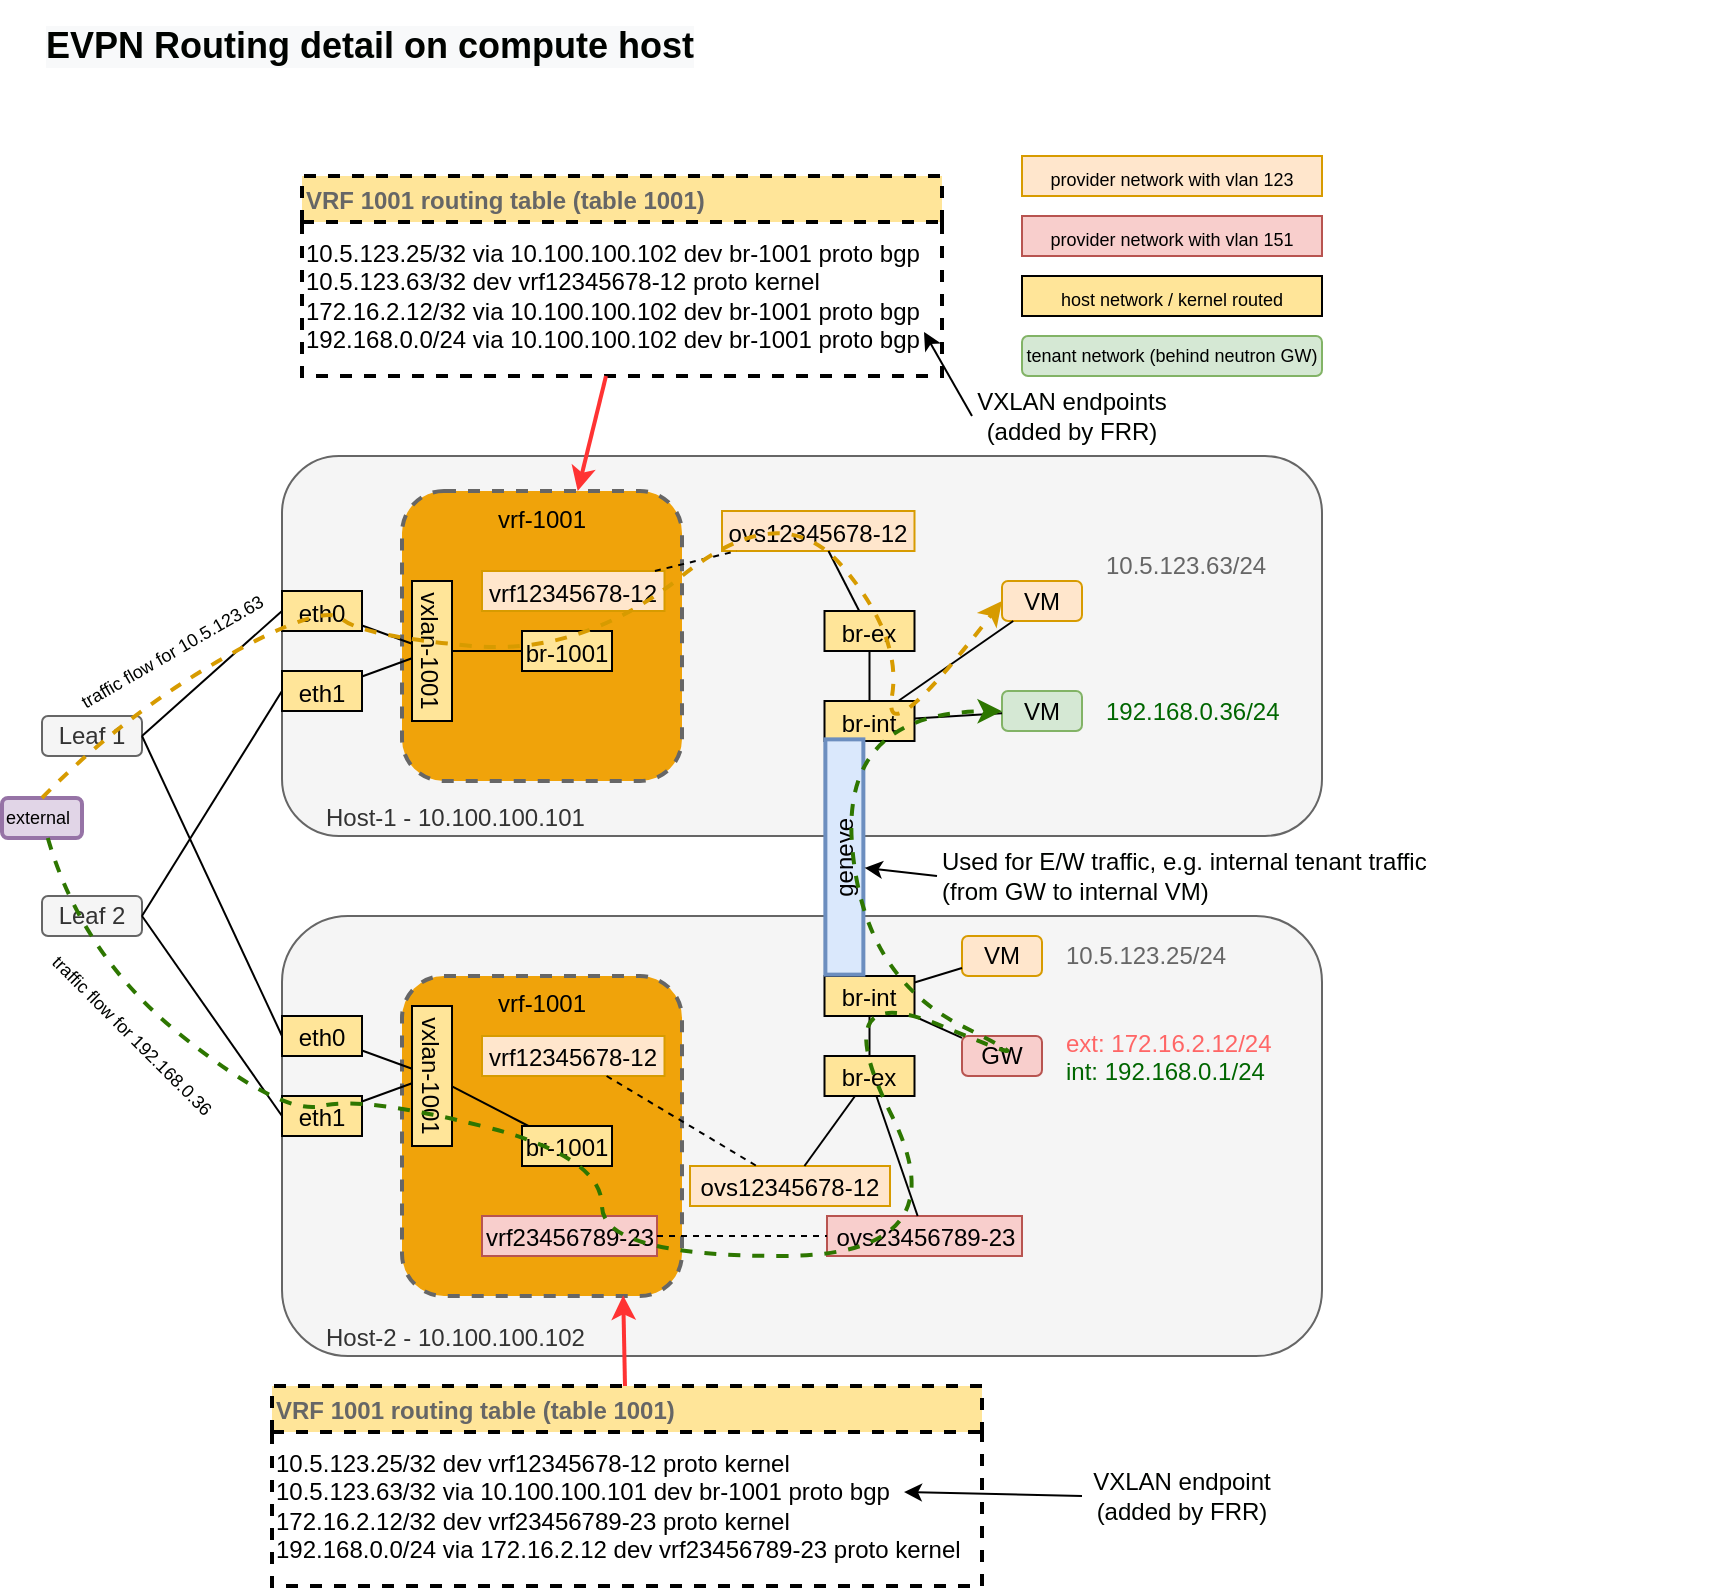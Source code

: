 <mxfile version="15.2.5" type="device"><diagram id="zum-J7SqUoSZEDxWxm9J" name="Page-1"><mxGraphModel dx="1177" dy="470" grid="1" gridSize="10" guides="1" tooltips="1" connect="1" arrows="1" fold="1" page="1" pageScale="1" pageWidth="827" pageHeight="1169" math="0" shadow="0"><root><mxCell id="0"/><mxCell id="1" parent="0"/><mxCell id="A9e0yu-vPtE5IbyOkNUZ-5" value="&amp;nbsp; &amp;nbsp; &amp;nbsp; Host-2 - 10.100.100.102" style="rounded=1;whiteSpace=wrap;html=1;verticalAlign=bottom;align=left;fillColor=#f5f5f5;strokeColor=#666666;fontColor=#333333;" parent="1" vertex="1"><mxGeometry x="160" y="470" width="520" height="220" as="geometry"/></mxCell><mxCell id="A9e0yu-vPtE5IbyOkNUZ-12" value="vrf-1001" style="rounded=1;whiteSpace=wrap;html=1;align=center;verticalAlign=top;fillColor=#f0a30a;strokeColor=#666666;fontColor=#000000;dashed=1;strokeWidth=2;" parent="1" vertex="1"><mxGeometry x="220" y="500" width="140" height="160" as="geometry"/></mxCell><mxCell id="A9e0yu-vPtE5IbyOkNUZ-2" value="Leaf 1" style="rounded=1;whiteSpace=wrap;html=1;fillColor=#f5f5f5;strokeColor=#666666;fontColor=#333333;" parent="1" vertex="1"><mxGeometry x="40" y="370" width="50" height="20" as="geometry"/></mxCell><mxCell id="A9e0yu-vPtE5IbyOkNUZ-3" value="Leaf 2" style="rounded=1;whiteSpace=wrap;html=1;fillColor=#f5f5f5;strokeColor=#666666;fontColor=#333333;" parent="1" vertex="1"><mxGeometry x="40" y="460" width="50" height="20" as="geometry"/></mxCell><mxCell id="A9e0yu-vPtE5IbyOkNUZ-4" value="&amp;nbsp; &amp;nbsp; &amp;nbsp; Host-1 - 10.100.100.101" style="rounded=1;whiteSpace=wrap;html=1;verticalAlign=bottom;align=left;fillColor=#f5f5f5;strokeColor=#666666;fontColor=#333333;" parent="1" vertex="1"><mxGeometry x="160" y="240" width="520" height="190" as="geometry"/></mxCell><mxCell id="A9e0yu-vPtE5IbyOkNUZ-9" value="vxlan-1001" style="rounded=0;whiteSpace=wrap;html=1;align=center;verticalAlign=bottom;rotation=90;fillColor=#FFE599;" parent="1" vertex="1"><mxGeometry x="200" y="540" width="70" height="20" as="geometry"/></mxCell><mxCell id="A9e0yu-vPtE5IbyOkNUZ-10" value="eth0" style="rounded=0;whiteSpace=wrap;html=1;align=center;verticalAlign=bottom;fillColor=#FFE599;" parent="1" vertex="1"><mxGeometry x="160" y="520" width="40" height="20" as="geometry"/></mxCell><mxCell id="A9e0yu-vPtE5IbyOkNUZ-11" value="eth1" style="rounded=0;whiteSpace=wrap;html=1;align=center;verticalAlign=bottom;fillColor=#FFE599;" parent="1" vertex="1"><mxGeometry x="160" y="560" width="40" height="20" as="geometry"/></mxCell><mxCell id="A9e0yu-vPtE5IbyOkNUZ-15" value="" style="rounded=0;orthogonalLoop=1;jettySize=auto;html=1;endArrow=none;endFill=0;" parent="1" source="A9e0yu-vPtE5IbyOkNUZ-13" target="A9e0yu-vPtE5IbyOkNUZ-9" edge="1"><mxGeometry relative="1" as="geometry"/></mxCell><mxCell id="A9e0yu-vPtE5IbyOkNUZ-13" value="br-1001" style="rounded=0;whiteSpace=wrap;html=1;align=center;verticalAlign=bottom;fillColor=#FFE599;" parent="1" vertex="1"><mxGeometry x="280" y="575" width="45" height="20" as="geometry"/></mxCell><mxCell id="A9e0yu-vPtE5IbyOkNUZ-14" value="vrf12345678-12" style="rounded=0;whiteSpace=wrap;html=1;align=center;verticalAlign=bottom;fillColor=#ffe6cc;strokeColor=#d79b00;" parent="1" vertex="1"><mxGeometry x="260" y="530" width="91.25" height="20" as="geometry"/></mxCell><mxCell id="A9e0yu-vPtE5IbyOkNUZ-16" value="ovs12345678-12" style="rounded=0;whiteSpace=wrap;html=1;align=center;verticalAlign=bottom;fillColor=#ffe6cc;strokeColor=#d79b00;" parent="1" vertex="1"><mxGeometry x="364" y="595" width="100" height="20" as="geometry"/></mxCell><mxCell id="A9e0yu-vPtE5IbyOkNUZ-17" value="br-ex" style="rounded=0;whiteSpace=wrap;html=1;align=center;verticalAlign=bottom;fillColor=#FFE599;" parent="1" vertex="1"><mxGeometry x="431.25" y="540" width="45" height="20" as="geometry"/></mxCell><mxCell id="A9e0yu-vPtE5IbyOkNUZ-18" value="br-int" style="rounded=0;whiteSpace=wrap;html=1;align=center;verticalAlign=bottom;fillColor=#FFE599;" parent="1" vertex="1"><mxGeometry x="431.25" y="500" width="45" height="20" as="geometry"/></mxCell><mxCell id="A9e0yu-vPtE5IbyOkNUZ-19" value="" style="endArrow=none;dashed=1;html=1;" parent="1" source="A9e0yu-vPtE5IbyOkNUZ-14" target="A9e0yu-vPtE5IbyOkNUZ-16" edge="1"><mxGeometry width="50" height="50" relative="1" as="geometry"><mxPoint x="290" y="530" as="sourcePoint"/><mxPoint x="340" y="480" as="targetPoint"/></mxGeometry></mxCell><mxCell id="A9e0yu-vPtE5IbyOkNUZ-20" value="" style="endArrow=none;html=1;" parent="1" source="A9e0yu-vPtE5IbyOkNUZ-16" target="A9e0yu-vPtE5IbyOkNUZ-17" edge="1"><mxGeometry width="50" height="50" relative="1" as="geometry"><mxPoint x="290" y="530" as="sourcePoint"/><mxPoint x="340" y="480" as="targetPoint"/></mxGeometry></mxCell><mxCell id="A9e0yu-vPtE5IbyOkNUZ-22" value="" style="endArrow=none;html=1;" parent="1" source="A9e0yu-vPtE5IbyOkNUZ-17" target="A9e0yu-vPtE5IbyOkNUZ-18" edge="1"><mxGeometry width="50" height="50" relative="1" as="geometry"><mxPoint x="432.5" y="590" as="sourcePoint"/><mxPoint x="432.5" y="560" as="targetPoint"/></mxGeometry></mxCell><mxCell id="A9e0yu-vPtE5IbyOkNUZ-23" value="ovs23456789-23" style="rounded=0;whiteSpace=wrap;html=1;align=center;verticalAlign=bottom;fillColor=#f8cecc;strokeColor=#b85450;" parent="1" vertex="1"><mxGeometry x="432.5" y="620" width="97.5" height="20" as="geometry"/></mxCell><mxCell id="A9e0yu-vPtE5IbyOkNUZ-24" value="vrf23456789-23" style="rounded=0;whiteSpace=wrap;html=1;align=center;verticalAlign=bottom;fillColor=#f8cecc;strokeColor=#b85450;" parent="1" vertex="1"><mxGeometry x="260" y="620" width="87.5" height="20" as="geometry"/></mxCell><mxCell id="A9e0yu-vPtE5IbyOkNUZ-25" value="" style="endArrow=none;html=1;" parent="1" source="A9e0yu-vPtE5IbyOkNUZ-23" target="A9e0yu-vPtE5IbyOkNUZ-17" edge="1"><mxGeometry width="50" height="50" relative="1" as="geometry"><mxPoint x="411.5" y="600" as="sourcePoint"/><mxPoint x="434.75" y="570" as="targetPoint"/></mxGeometry></mxCell><mxCell id="A9e0yu-vPtE5IbyOkNUZ-27" value="" style="endArrow=none;dashed=1;html=1;" parent="1" source="A9e0yu-vPtE5IbyOkNUZ-24" target="A9e0yu-vPtE5IbyOkNUZ-23" edge="1"><mxGeometry width="50" height="50" relative="1" as="geometry"><mxPoint x="357.5" y="597.5" as="sourcePoint"/><mxPoint x="380" y="602.5" as="targetPoint"/></mxGeometry></mxCell><mxCell id="A9e0yu-vPtE5IbyOkNUZ-28" value="" style="endArrow=none;html=1;" parent="1" source="A9e0yu-vPtE5IbyOkNUZ-9" target="A9e0yu-vPtE5IbyOkNUZ-10" edge="1"><mxGeometry width="50" height="50" relative="1" as="geometry"><mxPoint x="410" y="530" as="sourcePoint"/><mxPoint x="460" y="480" as="targetPoint"/></mxGeometry></mxCell><mxCell id="A9e0yu-vPtE5IbyOkNUZ-29" value="" style="endArrow=none;html=1;" parent="1" source="A9e0yu-vPtE5IbyOkNUZ-9" target="A9e0yu-vPtE5IbyOkNUZ-11" edge="1"><mxGeometry width="50" height="50" relative="1" as="geometry"><mxPoint x="245" y="556.923" as="sourcePoint"/><mxPoint x="210" y="546.154" as="targetPoint"/></mxGeometry></mxCell><mxCell id="A9e0yu-vPtE5IbyOkNUZ-30" value="VM" style="rounded=1;whiteSpace=wrap;html=1;align=center;verticalAlign=middle;labelBackgroundColor=none;fillColor=#ffe6cc;strokeColor=#d79b00;" parent="1" vertex="1"><mxGeometry x="500" y="480" width="40" height="20" as="geometry"/></mxCell><mxCell id="A9e0yu-vPtE5IbyOkNUZ-31" value="" style="endArrow=none;html=1;" parent="1" source="A9e0yu-vPtE5IbyOkNUZ-18" target="A9e0yu-vPtE5IbyOkNUZ-30" edge="1"><mxGeometry width="50" height="50" relative="1" as="geometry"><mxPoint x="410" y="470" as="sourcePoint"/><mxPoint x="460" y="420" as="targetPoint"/></mxGeometry></mxCell><mxCell id="A9e0yu-vPtE5IbyOkNUZ-32" value="GW" style="rounded=1;whiteSpace=wrap;html=1;align=center;verticalAlign=middle;labelBackgroundColor=none;fillColor=#f8cecc;strokeColor=#b85450;" parent="1" vertex="1"><mxGeometry x="500" y="530" width="40" height="20" as="geometry"/></mxCell><mxCell id="A9e0yu-vPtE5IbyOkNUZ-33" value="" style="endArrow=none;html=1;" parent="1" source="A9e0yu-vPtE5IbyOkNUZ-18" target="A9e0yu-vPtE5IbyOkNUZ-32" edge="1"><mxGeometry width="50" height="50" relative="1" as="geometry"><mxPoint x="486.25" y="513.208" as="sourcePoint"/><mxPoint x="510" y="506.038" as="targetPoint"/></mxGeometry></mxCell><mxCell id="A9e0yu-vPtE5IbyOkNUZ-40" value="&lt;font color=&quot;#ff6666&quot;&gt;ext: 172.16.2.12/24&lt;/font&gt;&lt;br&gt;&lt;font color=&quot;#006600&quot;&gt;int: 192.168.0.1/24&lt;/font&gt;" style="text;html=1;strokeColor=none;fillColor=none;align=left;verticalAlign=top;whiteSpace=wrap;rounded=0;dashed=1;labelBackgroundColor=none;fontColor=#666666;" parent="1" vertex="1"><mxGeometry x="550" y="520" width="120" height="40" as="geometry"/></mxCell><mxCell id="A9e0yu-vPtE5IbyOkNUZ-41" value="10.5.123.25/24" style="text;html=1;strokeColor=none;fillColor=none;align=left;verticalAlign=middle;whiteSpace=wrap;rounded=0;dashed=1;labelBackgroundColor=none;fontColor=#666666;" parent="1" vertex="1"><mxGeometry x="550" y="475" width="130" height="30" as="geometry"/></mxCell><mxCell id="A9e0yu-vPtE5IbyOkNUZ-42" value="VRF 1001 routing table (table 1001)" style="swimlane;dashed=1;labelBackgroundColor=none;fontColor=#666666;strokeColor=#000000;strokeWidth=2;fillColor=#FFE599;align=left;verticalAlign=middle;" parent="1" vertex="1"><mxGeometry x="155" y="705" width="355" height="100" as="geometry"><mxRectangle x="470" y="540" width="210" height="23" as="alternateBounds"/></mxGeometry></mxCell><mxCell id="A9e0yu-vPtE5IbyOkNUZ-39" value="10.5.123.25/32 dev&amp;nbsp;&lt;span style=&quot;text-align: center&quot;&gt;vrf12345678-12&lt;/span&gt;&amp;nbsp;proto kernel&lt;br&gt;10.5.123.63/32 via 10.100.100.101 dev br-1001 proto bgp&lt;br&gt;172.16.2.12/32 dev&amp;nbsp;&lt;span style=&quot;text-align: center&quot;&gt;vrf23456789-23&lt;/span&gt;&amp;nbsp;proto kernel&lt;br&gt;192.168.0.0/24 via 172.16.2.12 dev&amp;nbsp;&lt;span style=&quot;text-align: center&quot;&gt;vrf23456789-23&lt;/span&gt;&amp;nbsp;proto kernel" style="text;html=1;strokeColor=none;fillColor=none;align=left;verticalAlign=top;whiteSpace=wrap;rounded=0;dashed=1;labelBackgroundColor=none;" parent="A9e0yu-vPtE5IbyOkNUZ-42" vertex="1"><mxGeometry y="25" width="350" height="65" as="geometry"/></mxCell><mxCell id="A9e0yu-vPtE5IbyOkNUZ-43" value="" style="endArrow=classic;html=1;fontColor=#666666;strokeColor=#FF3333;strokeWidth=2;entryX=0.79;entryY=0.998;entryDx=0;entryDy=0;entryPerimeter=0;" parent="1" source="A9e0yu-vPtE5IbyOkNUZ-42" target="A9e0yu-vPtE5IbyOkNUZ-12" edge="1"><mxGeometry width="50" height="50" relative="1" as="geometry"><mxPoint x="347.5" y="725" as="sourcePoint"/><mxPoint x="397.5" y="675" as="targetPoint"/></mxGeometry></mxCell><mxCell id="A9e0yu-vPtE5IbyOkNUZ-44" value="vrf-1001" style="rounded=1;whiteSpace=wrap;html=1;align=center;verticalAlign=top;fillColor=#f0a30a;strokeColor=#666666;fontColor=#000000;dashed=1;strokeWidth=2;" parent="1" vertex="1"><mxGeometry x="220" y="257.5" width="140" height="145" as="geometry"/></mxCell><mxCell id="A9e0yu-vPtE5IbyOkNUZ-45" value="vxlan-1001" style="rounded=0;whiteSpace=wrap;html=1;align=center;verticalAlign=bottom;rotation=90;fillColor=#FFE599;" parent="1" vertex="1"><mxGeometry x="200" y="327.5" width="70" height="20" as="geometry"/></mxCell><mxCell id="A9e0yu-vPtE5IbyOkNUZ-46" value="eth0" style="rounded=0;whiteSpace=wrap;html=1;align=center;verticalAlign=bottom;fillColor=#FFE599;" parent="1" vertex="1"><mxGeometry x="160" y="307.5" width="40" height="20" as="geometry"/></mxCell><mxCell id="A9e0yu-vPtE5IbyOkNUZ-47" value="eth1" style="rounded=0;whiteSpace=wrap;html=1;align=center;verticalAlign=bottom;fillColor=#FFE599;" parent="1" vertex="1"><mxGeometry x="160" y="347.5" width="40" height="20" as="geometry"/></mxCell><mxCell id="A9e0yu-vPtE5IbyOkNUZ-48" value="" style="rounded=0;orthogonalLoop=1;jettySize=auto;html=1;endArrow=none;endFill=0;" parent="1" source="A9e0yu-vPtE5IbyOkNUZ-49" target="A9e0yu-vPtE5IbyOkNUZ-45" edge="1"><mxGeometry relative="1" as="geometry"/></mxCell><mxCell id="A9e0yu-vPtE5IbyOkNUZ-49" value="br-1001" style="rounded=0;whiteSpace=wrap;html=1;align=center;verticalAlign=bottom;fillColor=#FFE599;" parent="1" vertex="1"><mxGeometry x="280" y="327.5" width="45" height="20" as="geometry"/></mxCell><mxCell id="A9e0yu-vPtE5IbyOkNUZ-50" value="vrf12345678-12" style="rounded=0;whiteSpace=wrap;html=1;align=center;verticalAlign=bottom;fillColor=#ffe6cc;strokeColor=#d79b00;" parent="1" vertex="1"><mxGeometry x="260" y="297.5" width="91.25" height="20" as="geometry"/></mxCell><mxCell id="A9e0yu-vPtE5IbyOkNUZ-51" value="ovs12345678-12" style="rounded=0;whiteSpace=wrap;html=1;align=center;verticalAlign=bottom;fillColor=#ffe6cc;strokeColor=#d79b00;" parent="1" vertex="1"><mxGeometry x="380" y="267.5" width="96.25" height="20" as="geometry"/></mxCell><mxCell id="A9e0yu-vPtE5IbyOkNUZ-52" value="br-ex" style="rounded=0;whiteSpace=wrap;html=1;align=center;verticalAlign=bottom;fillColor=#FFE599;" parent="1" vertex="1"><mxGeometry x="431.25" y="317.5" width="45" height="20" as="geometry"/></mxCell><mxCell id="A9e0yu-vPtE5IbyOkNUZ-53" value="br-int" style="rounded=0;whiteSpace=wrap;html=1;align=center;verticalAlign=bottom;fillColor=#FFE599;" parent="1" vertex="1"><mxGeometry x="431.25" y="362.5" width="45" height="20" as="geometry"/></mxCell><mxCell id="A9e0yu-vPtE5IbyOkNUZ-54" value="" style="endArrow=none;dashed=1;html=1;" parent="1" source="A9e0yu-vPtE5IbyOkNUZ-50" target="A9e0yu-vPtE5IbyOkNUZ-51" edge="1"><mxGeometry width="50" height="50" relative="1" as="geometry"><mxPoint x="290" y="292.5" as="sourcePoint"/><mxPoint x="340" y="242.5" as="targetPoint"/></mxGeometry></mxCell><mxCell id="A9e0yu-vPtE5IbyOkNUZ-55" value="" style="endArrow=none;html=1;" parent="1" source="A9e0yu-vPtE5IbyOkNUZ-51" target="A9e0yu-vPtE5IbyOkNUZ-52" edge="1"><mxGeometry width="50" height="50" relative="1" as="geometry"><mxPoint x="290" y="292.5" as="sourcePoint"/><mxPoint x="340" y="242.5" as="targetPoint"/></mxGeometry></mxCell><mxCell id="A9e0yu-vPtE5IbyOkNUZ-56" value="" style="endArrow=none;html=1;" parent="1" source="A9e0yu-vPtE5IbyOkNUZ-52" target="A9e0yu-vPtE5IbyOkNUZ-53" edge="1"><mxGeometry width="50" height="50" relative="1" as="geometry"><mxPoint x="432.5" y="352.5" as="sourcePoint"/><mxPoint x="432.5" y="322.5" as="targetPoint"/></mxGeometry></mxCell><mxCell id="A9e0yu-vPtE5IbyOkNUZ-61" value="" style="endArrow=none;html=1;" parent="1" source="A9e0yu-vPtE5IbyOkNUZ-45" target="A9e0yu-vPtE5IbyOkNUZ-46" edge="1"><mxGeometry width="50" height="50" relative="1" as="geometry"><mxPoint x="410" y="317.5" as="sourcePoint"/><mxPoint x="460" y="267.5" as="targetPoint"/></mxGeometry></mxCell><mxCell id="A9e0yu-vPtE5IbyOkNUZ-62" value="" style="endArrow=none;html=1;" parent="1" source="A9e0yu-vPtE5IbyOkNUZ-45" target="A9e0yu-vPtE5IbyOkNUZ-47" edge="1"><mxGeometry width="50" height="50" relative="1" as="geometry"><mxPoint x="245" y="344.423" as="sourcePoint"/><mxPoint x="210" y="333.654" as="targetPoint"/></mxGeometry></mxCell><mxCell id="A9e0yu-vPtE5IbyOkNUZ-63" value="VM" style="rounded=1;whiteSpace=wrap;html=1;align=center;verticalAlign=middle;labelBackgroundColor=none;fillColor=#ffe6cc;strokeColor=#d79b00;" parent="1" vertex="1"><mxGeometry x="520" y="302.5" width="40" height="20" as="geometry"/></mxCell><mxCell id="A9e0yu-vPtE5IbyOkNUZ-64" value="" style="endArrow=none;html=1;" parent="1" source="A9e0yu-vPtE5IbyOkNUZ-53" target="A9e0yu-vPtE5IbyOkNUZ-63" edge="1"><mxGeometry width="50" height="50" relative="1" as="geometry"><mxPoint x="410" y="232.5" as="sourcePoint"/><mxPoint x="460" y="182.5" as="targetPoint"/></mxGeometry></mxCell><mxCell id="A9e0yu-vPtE5IbyOkNUZ-65" value="VM" style="rounded=1;whiteSpace=wrap;html=1;align=center;verticalAlign=middle;labelBackgroundColor=none;fillColor=#d5e8d4;strokeColor=#82b366;" parent="1" vertex="1"><mxGeometry x="520" y="357.5" width="40" height="20" as="geometry"/></mxCell><mxCell id="A9e0yu-vPtE5IbyOkNUZ-66" value="" style="endArrow=none;html=1;" parent="1" source="A9e0yu-vPtE5IbyOkNUZ-53" target="A9e0yu-vPtE5IbyOkNUZ-65" edge="1"><mxGeometry width="50" height="50" relative="1" as="geometry"><mxPoint x="486.25" y="275.708" as="sourcePoint"/><mxPoint x="510" y="268.538" as="targetPoint"/></mxGeometry></mxCell><mxCell id="A9e0yu-vPtE5IbyOkNUZ-67" value="geneve" style="rounded=0;whiteSpace=wrap;html=1;labelBackgroundColor=none;strokeColor=#6c8ebf;strokeWidth=2;fillColor=#dae8fc;align=center;verticalAlign=middle;rotation=-90;" parent="1" vertex="1"><mxGeometry x="382.37" y="431" width="117.63" height="19" as="geometry"/></mxCell><mxCell id="A9e0yu-vPtE5IbyOkNUZ-68" value="192.168.0.36/24" style="text;html=1;strokeColor=none;fillColor=none;align=left;verticalAlign=middle;whiteSpace=wrap;rounded=0;dashed=1;labelBackgroundColor=none;fontColor=#006600;" parent="1" vertex="1"><mxGeometry x="570" y="352.5" width="100" height="30" as="geometry"/></mxCell><mxCell id="A9e0yu-vPtE5IbyOkNUZ-69" value="10.5.123.63/24" style="text;html=1;strokeColor=none;fillColor=none;align=left;verticalAlign=middle;whiteSpace=wrap;rounded=0;dashed=1;labelBackgroundColor=none;fontColor=#666666;" parent="1" vertex="1"><mxGeometry x="570" y="280" width="130" height="30" as="geometry"/></mxCell><mxCell id="A9e0yu-vPtE5IbyOkNUZ-70" value="" style="endArrow=none;html=1;fontColor=#000300;strokeColor=#000000;strokeWidth=1;exitX=1;exitY=0.5;exitDx=0;exitDy=0;entryX=0;entryY=0.5;entryDx=0;entryDy=0;" parent="1" source="A9e0yu-vPtE5IbyOkNUZ-2" target="A9e0yu-vPtE5IbyOkNUZ-46" edge="1"><mxGeometry width="50" height="50" relative="1" as="geometry"><mxPoint x="-20" y="290" as="sourcePoint"/><mxPoint x="30" y="240" as="targetPoint"/></mxGeometry></mxCell><mxCell id="A9e0yu-vPtE5IbyOkNUZ-71" value="" style="endArrow=none;html=1;fontColor=#000300;strokeColor=#000000;strokeWidth=1;exitX=1;exitY=0.5;exitDx=0;exitDy=0;entryX=0;entryY=0.5;entryDx=0;entryDy=0;" parent="1" source="A9e0yu-vPtE5IbyOkNUZ-2" target="A9e0yu-vPtE5IbyOkNUZ-10" edge="1"><mxGeometry width="50" height="50" relative="1" as="geometry"><mxPoint x="100" y="346" as="sourcePoint"/><mxPoint x="170" y="318" as="targetPoint"/></mxGeometry></mxCell><mxCell id="A9e0yu-vPtE5IbyOkNUZ-72" value="" style="endArrow=none;html=1;fontColor=#000300;strokeColor=#000000;strokeWidth=1;exitX=1;exitY=0.5;exitDx=0;exitDy=0;entryX=0;entryY=0.5;entryDx=0;entryDy=0;" parent="1" source="A9e0yu-vPtE5IbyOkNUZ-3" target="A9e0yu-vPtE5IbyOkNUZ-47" edge="1"><mxGeometry width="50" height="50" relative="1" as="geometry"><mxPoint x="100" y="370" as="sourcePoint"/><mxPoint x="170" y="310" as="targetPoint"/></mxGeometry></mxCell><mxCell id="A9e0yu-vPtE5IbyOkNUZ-73" value="" style="endArrow=none;html=1;fontColor=#000300;strokeColor=#000000;strokeWidth=1;exitX=1;exitY=0.5;exitDx=0;exitDy=0;entryX=0;entryY=0.5;entryDx=0;entryDy=0;" parent="1" source="A9e0yu-vPtE5IbyOkNUZ-3" target="A9e0yu-vPtE5IbyOkNUZ-11" edge="1"><mxGeometry width="50" height="50" relative="1" as="geometry"><mxPoint x="100" y="460" as="sourcePoint"/><mxPoint x="170" y="350" as="targetPoint"/></mxGeometry></mxCell><mxCell id="A9e0yu-vPtE5IbyOkNUZ-74" value="" style="endArrow=classic;html=1;fontColor=#000300;strokeColor=#000000;strokeWidth=1;" parent="1" edge="1"><mxGeometry width="50" height="50" relative="1" as="geometry"><mxPoint x="560" y="760" as="sourcePoint"/><mxPoint x="471" y="758" as="targetPoint"/></mxGeometry></mxCell><mxCell id="A9e0yu-vPtE5IbyOkNUZ-75" value="VXLAN endpoint (added by FRR)" style="text;html=1;strokeColor=none;fillColor=none;align=center;verticalAlign=middle;whiteSpace=wrap;rounded=0;labelBackgroundColor=none;fontColor=#000300;" parent="1" vertex="1"><mxGeometry x="560" y="750" width="100" height="20" as="geometry"/></mxCell><mxCell id="A9e0yu-vPtE5IbyOkNUZ-76" value="VRF 1001 routing table (table 1001)" style="swimlane;dashed=1;labelBackgroundColor=none;fontColor=#666666;strokeColor=#000000;strokeWidth=2;fillColor=#FFE599;align=left;verticalAlign=middle;" parent="1" vertex="1"><mxGeometry x="170" y="100" width="320" height="100" as="geometry"><mxRectangle x="470" y="540" width="210" height="23" as="alternateBounds"/></mxGeometry></mxCell><mxCell id="A9e0yu-vPtE5IbyOkNUZ-77" value="10.5.123.25/32 via 10.100.100.102 dev br-1001 proto bgp&lt;br&gt;10.5.123.63/32 dev&amp;nbsp;&lt;span style=&quot;text-align: center&quot;&gt;vrf12345678-12&lt;/span&gt;&amp;nbsp;proto kernel&lt;br&gt;172.16.2.12/32 via 10.100.100.102 dev br-1001 proto bgp&lt;br&gt;192.168.0.0/24 via 10.100.100.102 dev br-1001 proto bgp" style="text;html=1;strokeColor=none;fillColor=none;align=left;verticalAlign=top;whiteSpace=wrap;rounded=0;dashed=1;labelBackgroundColor=none;" parent="A9e0yu-vPtE5IbyOkNUZ-76" vertex="1"><mxGeometry y="25" width="320" height="65" as="geometry"/></mxCell><mxCell id="A9e0yu-vPtE5IbyOkNUZ-79" value="" style="endArrow=classic;html=1;fontColor=#666666;strokeColor=#FF3333;strokeWidth=2;" parent="1" target="A9e0yu-vPtE5IbyOkNUZ-44" edge="1"><mxGeometry width="50" height="50" relative="1" as="geometry"><mxPoint x="322" y="200" as="sourcePoint"/><mxPoint x="330.6" y="639.68" as="targetPoint"/></mxGeometry></mxCell><mxCell id="A9e0yu-vPtE5IbyOkNUZ-82" value="" style="endArrow=classic;html=1;fontColor=#000300;strokeColor=#000000;strokeWidth=1;exitX=0;exitY=0.5;exitDx=0;exitDy=0;" parent="1" source="A9e0yu-vPtE5IbyOkNUZ-83" edge="1"><mxGeometry width="50" height="50" relative="1" as="geometry"><mxPoint x="570.0" y="180" as="sourcePoint"/><mxPoint x="481" y="178" as="targetPoint"/></mxGeometry></mxCell><mxCell id="A9e0yu-vPtE5IbyOkNUZ-83" value="VXLAN endpoints (added by FRR)" style="text;html=1;strokeColor=none;fillColor=none;align=center;verticalAlign=middle;whiteSpace=wrap;rounded=0;labelBackgroundColor=none;fontColor=#000300;" parent="1" vertex="1"><mxGeometry x="505" y="210" width="100" height="20" as="geometry"/></mxCell><mxCell id="A9e0yu-vPtE5IbyOkNUZ-85" value="provider network with vlan 123" style="rounded=0;whiteSpace=wrap;html=1;align=center;verticalAlign=bottom;fillColor=#ffe6cc;strokeColor=#d79b00;fontSize=9;" parent="1" vertex="1"><mxGeometry x="530" y="90" width="150" height="20" as="geometry"/></mxCell><mxCell id="A9e0yu-vPtE5IbyOkNUZ-86" value="provider network with vlan 151" style="rounded=0;whiteSpace=wrap;html=1;align=center;verticalAlign=bottom;fillColor=#f8cecc;strokeColor=#b85450;fontSize=9;" parent="1" vertex="1"><mxGeometry x="530" y="120" width="150" height="20" as="geometry"/></mxCell><mxCell id="A9e0yu-vPtE5IbyOkNUZ-87" value="host network / kernel routed" style="rounded=0;whiteSpace=wrap;html=1;align=center;verticalAlign=bottom;fillColor=#FFE599;fontSize=9;" parent="1" vertex="1"><mxGeometry x="530" y="150" width="150" height="20" as="geometry"/></mxCell><mxCell id="A9e0yu-vPtE5IbyOkNUZ-88" value="tenant network (behind neutron GW)" style="rounded=1;whiteSpace=wrap;html=1;align=center;verticalAlign=middle;labelBackgroundColor=none;fillColor=#d5e8d4;strokeColor=#82b366;fontSize=9;" parent="1" vertex="1"><mxGeometry x="530" y="180" width="150" height="20" as="geometry"/></mxCell><mxCell id="A9e0yu-vPtE5IbyOkNUZ-90" value="&lt;h1 style=&quot;color: rgb(0 , 3 , 0) ; font-family: &amp;#34;helvetica&amp;#34; ; font-style: normal ; letter-spacing: normal ; text-indent: 0px ; text-transform: none ; word-spacing: 0px ; background-color: rgb(248 , 249 , 250)&quot;&gt;EVPN Routing detail on compute host&lt;/h1&gt;" style="text;whiteSpace=wrap;html=1;fontSize=9;fontColor=#000300;verticalAlign=middle;align=left;" parent="1" vertex="1"><mxGeometry x="40" y="20" width="620" height="30" as="geometry"/></mxCell><mxCell id="A9e0yu-vPtE5IbyOkNUZ-91" value="" style="endArrow=classic;html=1;fontSize=9;fontColor=#000300;strokeColor=#000000;strokeWidth=1;entryX=0.454;entryY=1.032;entryDx=0;entryDy=0;entryPerimeter=0;exitX=0;exitY=0.5;exitDx=0;exitDy=0;" parent="1" source="A9e0yu-vPtE5IbyOkNUZ-92" target="A9e0yu-vPtE5IbyOkNUZ-67" edge="1"><mxGeometry width="50" height="50" relative="1" as="geometry"><mxPoint x="510" y="440" as="sourcePoint"/><mxPoint x="510" y="400" as="targetPoint"/></mxGeometry></mxCell><mxCell id="A9e0yu-vPtE5IbyOkNUZ-92" value="Used for E/W traffic, e.g. internal tenant traffic &lt;br&gt;(from GW to internal VM)" style="text;html=1;strokeColor=none;fillColor=none;align=left;verticalAlign=middle;whiteSpace=wrap;rounded=0;labelBackgroundColor=none;fontColor=#000300;" parent="1" vertex="1"><mxGeometry x="487.5" y="440" width="390" height="20" as="geometry"/></mxCell><mxCell id="A9e0yu-vPtE5IbyOkNUZ-93" value="external" style="rounded=1;whiteSpace=wrap;html=1;labelBackgroundColor=none;fontSize=9;strokeWidth=2;align=left;verticalAlign=middle;fillColor=#e1d5e7;strokeColor=#9673a6;" parent="1" vertex="1"><mxGeometry x="20" y="411" width="40" height="20" as="geometry"/></mxCell><mxCell id="A9e0yu-vPtE5IbyOkNUZ-94" value="" style="curved=1;endArrow=classic;html=1;fontSize=9;fontColor=#000300;strokeColor=#2D7600;strokeWidth=2;fillColor=#60a917;dashed=1;" parent="1" source="A9e0yu-vPtE5IbyOkNUZ-93" target="A9e0yu-vPtE5IbyOkNUZ-65" edge="1"><mxGeometry x="-0.725" y="-9" width="50" height="50" relative="1" as="geometry"><mxPoint x="320" y="480" as="sourcePoint"/><mxPoint x="370" y="430" as="targetPoint"/><Array as="points"><mxPoint x="60" y="490"/><mxPoint x="160" y="570"/><mxPoint x="200" y="560"/><mxPoint x="320" y="590"/><mxPoint x="320" y="640"/><mxPoint x="500" y="640"/><mxPoint x="430" y="500"/><mxPoint x="550" y="550"/><mxPoint x="450" y="500"/><mxPoint x="440" y="368"/></Array><mxPoint as="offset"/></mxGeometry></mxCell><mxCell id="A9e0yu-vPtE5IbyOkNUZ-95" value="" style="curved=1;endArrow=classic;html=1;fontSize=9;fontColor=#000300;strokeColor=#d79b00;strokeWidth=2;fillColor=#ffe6cc;dashed=1;entryX=0;entryY=0.5;entryDx=0;entryDy=0;" parent="1" source="A9e0yu-vPtE5IbyOkNUZ-93" target="A9e0yu-vPtE5IbyOkNUZ-63" edge="1"><mxGeometry width="50" height="50" relative="1" as="geometry"><mxPoint x="27.843" y="421" as="sourcePoint"/><mxPoint x="510" y="505.714" as="targetPoint"/><Array as="points"><mxPoint x="40" y="411"/><mxPoint x="80" y="370"/><mxPoint x="180" y="313"/><mxPoint x="200" y="330"/><mxPoint x="310" y="340"/><mxPoint x="410" y="260"/><mxPoint x="470" y="330"/><mxPoint x="460" y="390"/></Array></mxGeometry></mxCell><mxCell id="A9e0yu-vPtE5IbyOkNUZ-96" value="traffic flow for 192.168.0.36" style="text;html=1;strokeColor=none;fillColor=none;align=center;verticalAlign=middle;whiteSpace=wrap;rounded=0;labelBackgroundColor=none;fontSize=9;fontColor=#000300;rotation=45;" parent="1" vertex="1"><mxGeometry x="20" y="520" width="130" height="20" as="geometry"/></mxCell><mxCell id="A9e0yu-vPtE5IbyOkNUZ-97" value="traffic flow for 10.5.123.63" style="text;html=1;strokeColor=none;fillColor=none;align=center;verticalAlign=middle;whiteSpace=wrap;rounded=0;labelBackgroundColor=none;fontSize=9;fontColor=#000300;rotation=-30;" parent="1" vertex="1"><mxGeometry x="40" y="327.5" width="130" height="20" as="geometry"/></mxCell></root></mxGraphModel></diagram></mxfile>